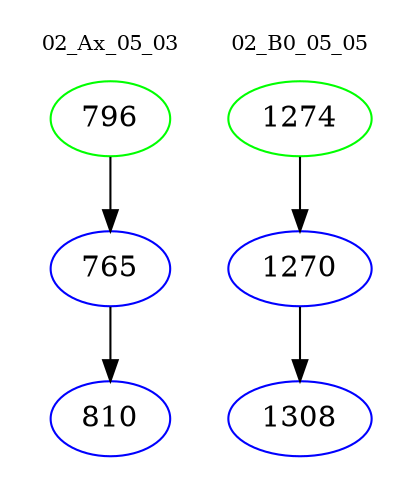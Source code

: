 digraph{
subgraph cluster_0 {
color = white
label = "02_Ax_05_03";
fontsize=10;
T0_796 [label="796", color="green"]
T0_796 -> T0_765 [color="black"]
T0_765 [label="765", color="blue"]
T0_765 -> T0_810 [color="black"]
T0_810 [label="810", color="blue"]
}
subgraph cluster_1 {
color = white
label = "02_B0_05_05";
fontsize=10;
T1_1274 [label="1274", color="green"]
T1_1274 -> T1_1270 [color="black"]
T1_1270 [label="1270", color="blue"]
T1_1270 -> T1_1308 [color="black"]
T1_1308 [label="1308", color="blue"]
}
}
